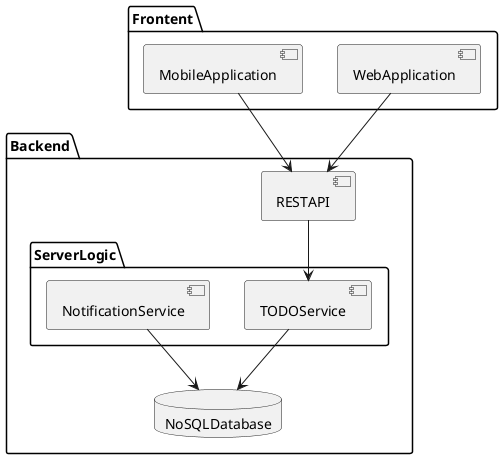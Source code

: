 @startuml
'https://plantuml.com/component-diagram
package "Backend" {
    database NoSQLDatabase

    package ServerLogic {
        component TODOService

        component NotificationService
    }

    component RESTAPI
}

package "Frontent" {
    component WebApplication
    component MobileApplication
}
WebApplication --> RESTAPI
MobileApplication --> RESTAPI


RESTAPI --> TODOService
TODOService --> NoSQLDatabase

NotificationService --> NoSQLDatabase








@enduml